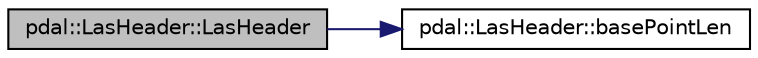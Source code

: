 digraph "pdal::LasHeader::LasHeader"
{
  edge [fontname="Helvetica",fontsize="10",labelfontname="Helvetica",labelfontsize="10"];
  node [fontname="Helvetica",fontsize="10",shape=record];
  rankdir="LR";
  Node1 [label="pdal::LasHeader::LasHeader",height=0.2,width=0.4,color="black", fillcolor="grey75", style="filled", fontcolor="black"];
  Node1 -> Node2 [color="midnightblue",fontsize="10",style="solid",fontname="Helvetica"];
  Node2 [label="pdal::LasHeader::basePointLen",height=0.2,width=0.4,color="black", fillcolor="white", style="filled",URL="$classpdal_1_1LasHeader.html#a31cfd73c26a403f1541eaaa9877cdc26"];
}
